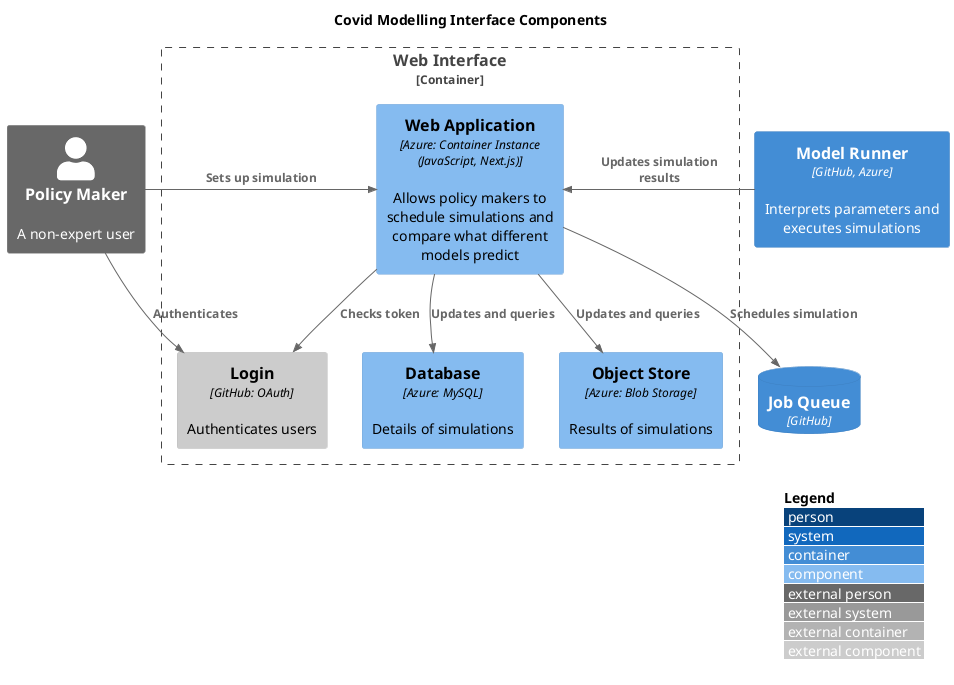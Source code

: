 @startuml
!include <c4/C4_Component.puml>

'ref http://plantuml.com/stdlib

LAYOUT_WITH_LEGEND()

title Covid Modelling Interface Components

Person_Ext(policy_maker, "Policy Maker" , "A non-expert user" )

Container_Boundary(ui, "Web Interface") {
  Component(web, "Web Application", "Azure: Container Instance (JavaScript, Next.js)", "Allows policy makers to schedule simulations and compare what different models predict")
  Component(db, "Database", "Azure: MySQL", "Details of simulations")
  Component(blobs, "Object Store", "Azure: Blob Storage", "Results of simulations")
  Component_Ext(auth, "Login", "GitHub: OAuth", "Authenticates users")
}
ContainerDb(queue, "Job Queue", "GitHub")
Container(model_runner, "Model Runner", "GitHub, Azure", "Interprets parameters and executes simulations")

Rel_Down(policy_maker, auth, "Authenticates")
Rel_Right(policy_maker, web, "Sets up simulation")
Rel_Down(web, auth, "Checks token")
Rel(web, queue, "Schedules simulation")
Rel(web, db, "Updates and queries")
Rel(web, blobs, "Updates and queries")
Rel_Left(model_runner, web, "Updates simulation results")
@enduml
